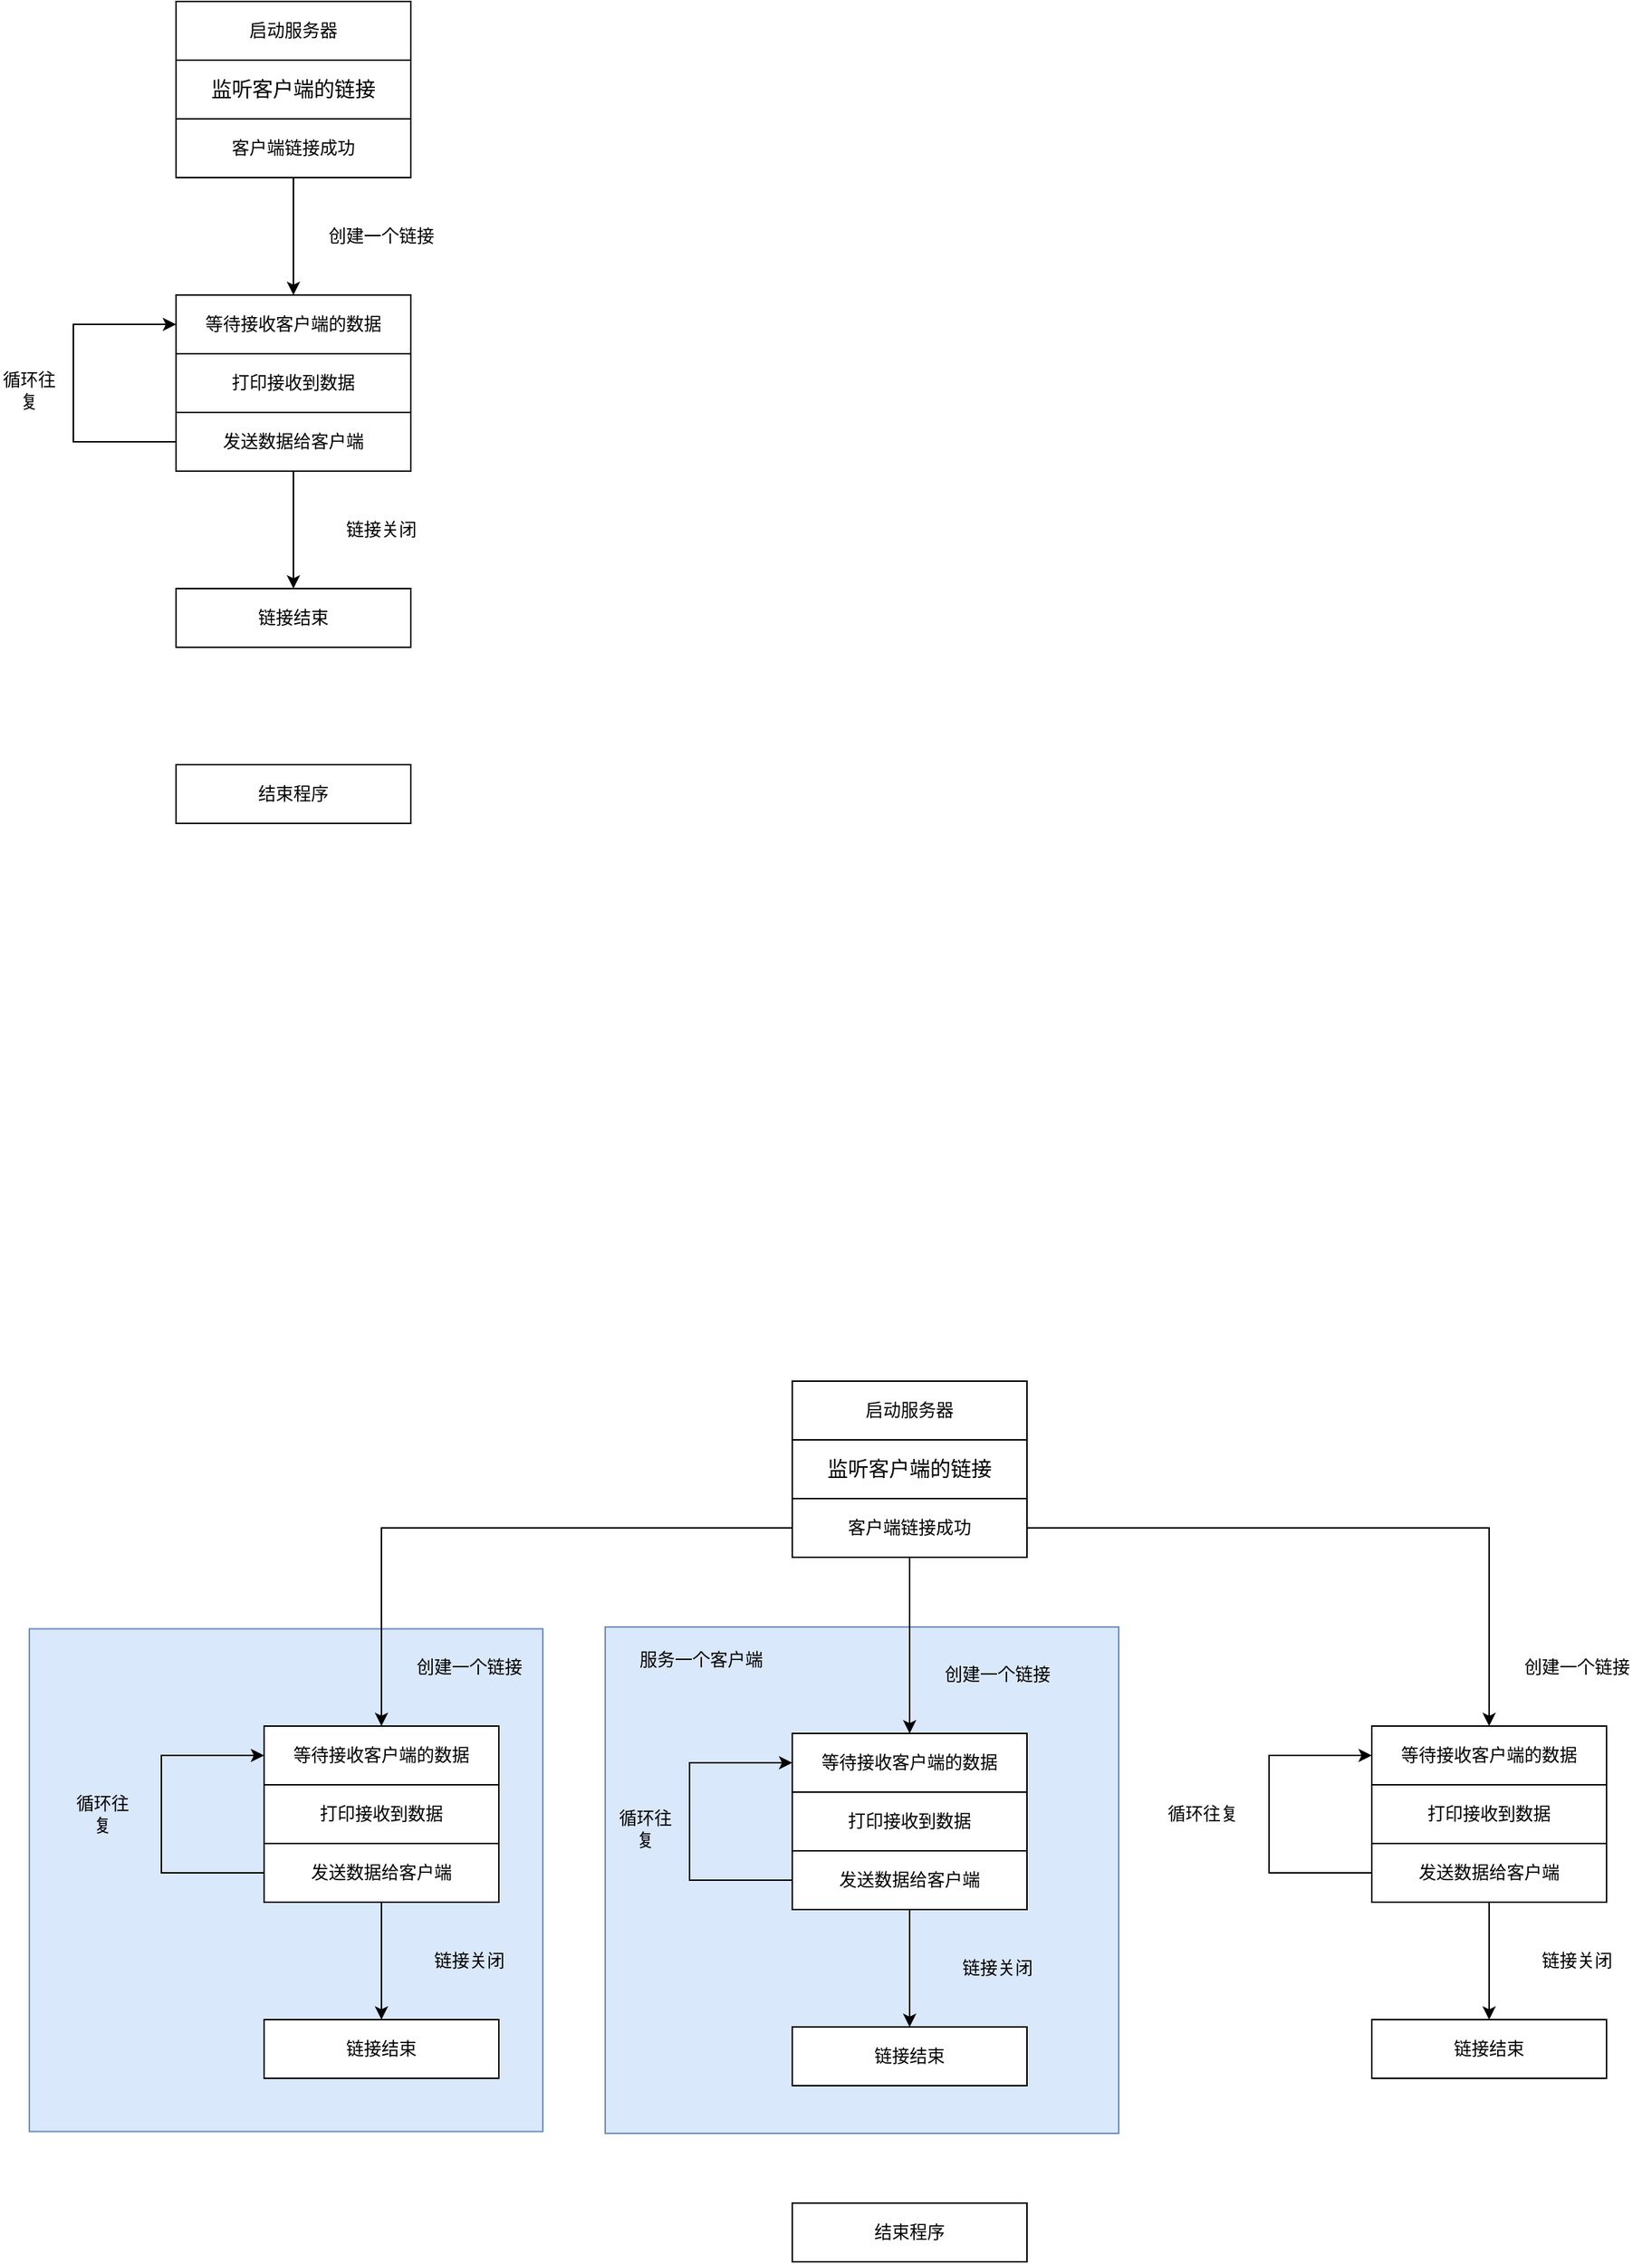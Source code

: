<mxfile version="12.9.13" type="device"><diagram id="zP1BuhPFryTEe4BtOq63" name="第 1 页"><mxGraphModel dx="3586" dy="1849" grid="1" gridSize="10" guides="1" tooltips="1" connect="1" arrows="1" fold="1" page="1" pageScale="1" pageWidth="827" pageHeight="1169" math="0" shadow="0"><root><mxCell id="0"/><mxCell id="1" parent="0"/><mxCell id="IV7YfSa_klXCvS2OiiIp-1" value="启动服务器" style="rounded=0;whiteSpace=wrap;html=1;" parent="1" vertex="1"><mxGeometry x="-2280" y="-1120" width="160" height="40" as="geometry"/></mxCell><mxCell id="IV7YfSa_klXCvS2OiiIp-2" value="等待接收客户端的数据" style="rounded=0;whiteSpace=wrap;html=1;" parent="1" vertex="1"><mxGeometry x="-2280" y="-920" width="160" height="40" as="geometry"/></mxCell><mxCell id="IV7YfSa_klXCvS2OiiIp-3" style="edgeStyle=orthogonalEdgeStyle;rounded=0;orthogonalLoop=1;jettySize=auto;html=1;exitX=0.5;exitY=1;exitDx=0;exitDy=0;entryX=0.5;entryY=0;entryDx=0;entryDy=0;" parent="1" source="IV7YfSa_klXCvS2OiiIp-4" target="IV7YfSa_klXCvS2OiiIp-2" edge="1"><mxGeometry relative="1" as="geometry"/></mxCell><mxCell id="IV7YfSa_klXCvS2OiiIp-4" value="客户端链接成功" style="rounded=0;whiteSpace=wrap;html=1;" parent="1" vertex="1"><mxGeometry x="-2280" y="-1040" width="160" height="40" as="geometry"/></mxCell><mxCell id="IV7YfSa_klXCvS2OiiIp-5" style="edgeStyle=orthogonalEdgeStyle;rounded=0;orthogonalLoop=1;jettySize=auto;html=1;entryX=0;entryY=0.5;entryDx=0;entryDy=0;" parent="1" source="IV7YfSa_klXCvS2OiiIp-7" target="IV7YfSa_klXCvS2OiiIp-2" edge="1"><mxGeometry relative="1" as="geometry"><Array as="points"><mxPoint x="-2350" y="-820"/><mxPoint x="-2350" y="-900"/></Array></mxGeometry></mxCell><mxCell id="IV7YfSa_klXCvS2OiiIp-6" style="edgeStyle=orthogonalEdgeStyle;rounded=0;orthogonalLoop=1;jettySize=auto;html=1;exitX=0.5;exitY=1;exitDx=0;exitDy=0;entryX=0.5;entryY=0;entryDx=0;entryDy=0;" parent="1" source="IV7YfSa_klXCvS2OiiIp-7" target="IV7YfSa_klXCvS2OiiIp-10" edge="1"><mxGeometry relative="1" as="geometry"/></mxCell><mxCell id="IV7YfSa_klXCvS2OiiIp-7" value="发送数据给客户端" style="rounded=0;whiteSpace=wrap;html=1;" parent="1" vertex="1"><mxGeometry x="-2280" y="-840" width="160" height="40" as="geometry"/></mxCell><mxCell id="IV7YfSa_klXCvS2OiiIp-8" value="打印接收到数据" style="rounded=0;whiteSpace=wrap;html=1;" parent="1" vertex="1"><mxGeometry x="-2280" y="-880" width="160" height="40" as="geometry"/></mxCell><mxCell id="IV7YfSa_klXCvS2OiiIp-9" value="&lt;span style=&quot;font-size: 14px&quot;&gt;监听客户端的链接&lt;/span&gt;" style="rounded=0;whiteSpace=wrap;html=1;" parent="1" vertex="1"><mxGeometry x="-2280" y="-1080" width="160" height="40" as="geometry"/></mxCell><mxCell id="IV7YfSa_klXCvS2OiiIp-10" value="链接结束" style="rounded=0;whiteSpace=wrap;html=1;" parent="1" vertex="1"><mxGeometry x="-2280" y="-720" width="160" height="40" as="geometry"/></mxCell><mxCell id="IV7YfSa_klXCvS2OiiIp-11" value="循环往复" style="text;html=1;strokeColor=none;fillColor=none;align=center;verticalAlign=middle;whiteSpace=wrap;rounded=0;" parent="1" vertex="1"><mxGeometry x="-2400" y="-865" width="40" height="20" as="geometry"/></mxCell><mxCell id="IV7YfSa_klXCvS2OiiIp-12" value="创建一个链接" style="text;html=1;strokeColor=none;fillColor=none;align=center;verticalAlign=middle;whiteSpace=wrap;rounded=0;" parent="1" vertex="1"><mxGeometry x="-2190" y="-970" width="100" height="20" as="geometry"/></mxCell><mxCell id="IV7YfSa_klXCvS2OiiIp-13" value="链接关闭" style="text;html=1;strokeColor=none;fillColor=none;align=center;verticalAlign=middle;whiteSpace=wrap;rounded=0;" parent="1" vertex="1"><mxGeometry x="-2190" y="-770" width="100" height="20" as="geometry"/></mxCell><mxCell id="IV7YfSa_klXCvS2OiiIp-14" value="结束程序" style="rounded=0;whiteSpace=wrap;html=1;" parent="1" vertex="1"><mxGeometry x="-2280" y="-600" width="160" height="40" as="geometry"/></mxCell><mxCell id="IV7YfSa_klXCvS2OiiIp-15" value="" style="rounded=0;whiteSpace=wrap;html=1;fillColor=#dae8fc;strokeColor=#6c8ebf;" parent="1" vertex="1"><mxGeometry x="-1987.5" y="-12.5" width="350" height="345" as="geometry"/></mxCell><mxCell id="IV7YfSa_klXCvS2OiiIp-16" value="" style="rounded=0;whiteSpace=wrap;html=1;fillColor=#dae8fc;strokeColor=#6c8ebf;" parent="1" vertex="1"><mxGeometry x="-2380" y="-11.25" width="350" height="342.5" as="geometry"/></mxCell><mxCell id="IV7YfSa_klXCvS2OiiIp-17" value="启动服务器" style="rounded=0;whiteSpace=wrap;html=1;" parent="1" vertex="1"><mxGeometry x="-1860" y="-180" width="160" height="40" as="geometry"/></mxCell><mxCell id="IV7YfSa_klXCvS2OiiIp-18" value="等待接收客户端的数据" style="rounded=0;whiteSpace=wrap;html=1;" parent="1" vertex="1"><mxGeometry x="-1860" y="60" width="160" height="40" as="geometry"/></mxCell><mxCell id="IV7YfSa_klXCvS2OiiIp-19" style="edgeStyle=orthogonalEdgeStyle;rounded=0;orthogonalLoop=1;jettySize=auto;html=1;exitX=0.5;exitY=1;exitDx=0;exitDy=0;entryX=0.5;entryY=0;entryDx=0;entryDy=0;" parent="1" source="IV7YfSa_klXCvS2OiiIp-20" target="IV7YfSa_klXCvS2OiiIp-18" edge="1"><mxGeometry relative="1" as="geometry"/></mxCell><mxCell id="IV7YfSa_klXCvS2OiiIp-20" value="客户端链接成功" style="rounded=0;whiteSpace=wrap;html=1;" parent="1" vertex="1"><mxGeometry x="-1860" y="-100" width="160" height="40" as="geometry"/></mxCell><mxCell id="IV7YfSa_klXCvS2OiiIp-21" style="edgeStyle=orthogonalEdgeStyle;rounded=0;orthogonalLoop=1;jettySize=auto;html=1;entryX=0;entryY=0.5;entryDx=0;entryDy=0;" parent="1" source="IV7YfSa_klXCvS2OiiIp-23" target="IV7YfSa_klXCvS2OiiIp-18" edge="1"><mxGeometry relative="1" as="geometry"><Array as="points"><mxPoint x="-1930" y="160"/><mxPoint x="-1930" y="80"/></Array></mxGeometry></mxCell><mxCell id="IV7YfSa_klXCvS2OiiIp-22" style="edgeStyle=orthogonalEdgeStyle;rounded=0;orthogonalLoop=1;jettySize=auto;html=1;exitX=0.5;exitY=1;exitDx=0;exitDy=0;entryX=0.5;entryY=0;entryDx=0;entryDy=0;" parent="1" source="IV7YfSa_klXCvS2OiiIp-23" target="IV7YfSa_klXCvS2OiiIp-26" edge="1"><mxGeometry relative="1" as="geometry"/></mxCell><mxCell id="IV7YfSa_klXCvS2OiiIp-23" value="发送数据给客户端" style="rounded=0;whiteSpace=wrap;html=1;" parent="1" vertex="1"><mxGeometry x="-1860" y="140" width="160" height="40" as="geometry"/></mxCell><mxCell id="IV7YfSa_klXCvS2OiiIp-24" value="打印接收到数据" style="rounded=0;whiteSpace=wrap;html=1;" parent="1" vertex="1"><mxGeometry x="-1860" y="100" width="160" height="40" as="geometry"/></mxCell><mxCell id="IV7YfSa_klXCvS2OiiIp-25" value="&lt;span style=&quot;font-size: 14px&quot;&gt;监听客户端的链接&lt;/span&gt;" style="rounded=0;whiteSpace=wrap;html=1;" parent="1" vertex="1"><mxGeometry x="-1860" y="-140" width="160" height="40" as="geometry"/></mxCell><mxCell id="IV7YfSa_klXCvS2OiiIp-26" value="链接结束" style="rounded=0;whiteSpace=wrap;html=1;" parent="1" vertex="1"><mxGeometry x="-1860" y="260" width="160" height="40" as="geometry"/></mxCell><mxCell id="IV7YfSa_klXCvS2OiiIp-27" value="循环往复" style="text;html=1;strokeColor=none;fillColor=none;align=center;verticalAlign=middle;whiteSpace=wrap;rounded=0;" parent="1" vertex="1"><mxGeometry x="-1980" y="115" width="40" height="20" as="geometry"/></mxCell><mxCell id="IV7YfSa_klXCvS2OiiIp-28" value="创建一个链接" style="text;html=1;strokeColor=none;fillColor=none;align=center;verticalAlign=middle;whiteSpace=wrap;rounded=0;" parent="1" vertex="1"><mxGeometry x="-1770" y="10" width="100" height="20" as="geometry"/></mxCell><mxCell id="IV7YfSa_klXCvS2OiiIp-29" value="链接关闭" style="text;html=1;strokeColor=none;fillColor=none;align=center;verticalAlign=middle;whiteSpace=wrap;rounded=0;" parent="1" vertex="1"><mxGeometry x="-1770" y="210" width="100" height="20" as="geometry"/></mxCell><mxCell id="IV7YfSa_klXCvS2OiiIp-30" value="等待接收客户端的数据" style="rounded=0;whiteSpace=wrap;html=1;" parent="1" vertex="1"><mxGeometry x="-1465" y="55" width="160" height="40" as="geometry"/></mxCell><mxCell id="IV7YfSa_klXCvS2OiiIp-31" style="edgeStyle=orthogonalEdgeStyle;rounded=0;orthogonalLoop=1;jettySize=auto;html=1;exitX=1;exitY=0.5;exitDx=0;exitDy=0;entryX=0.5;entryY=0;entryDx=0;entryDy=0;" parent="1" source="IV7YfSa_klXCvS2OiiIp-20" target="IV7YfSa_klXCvS2OiiIp-30" edge="1"><mxGeometry relative="1" as="geometry"><mxPoint x="-1440" y="-30" as="sourcePoint"/></mxGeometry></mxCell><mxCell id="IV7YfSa_klXCvS2OiiIp-32" style="edgeStyle=orthogonalEdgeStyle;rounded=0;orthogonalLoop=1;jettySize=auto;html=1;entryX=0;entryY=0.5;entryDx=0;entryDy=0;" parent="1" source="IV7YfSa_klXCvS2OiiIp-34" target="IV7YfSa_klXCvS2OiiIp-30" edge="1"><mxGeometry relative="1" as="geometry"><Array as="points"><mxPoint x="-1535" y="155"/><mxPoint x="-1535" y="75"/></Array></mxGeometry></mxCell><mxCell id="IV7YfSa_klXCvS2OiiIp-33" style="edgeStyle=orthogonalEdgeStyle;rounded=0;orthogonalLoop=1;jettySize=auto;html=1;exitX=0.5;exitY=1;exitDx=0;exitDy=0;entryX=0.5;entryY=0;entryDx=0;entryDy=0;" parent="1" source="IV7YfSa_klXCvS2OiiIp-34" target="IV7YfSa_klXCvS2OiiIp-36" edge="1"><mxGeometry relative="1" as="geometry"/></mxCell><mxCell id="IV7YfSa_klXCvS2OiiIp-34" value="发送数据给客户端" style="rounded=0;whiteSpace=wrap;html=1;" parent="1" vertex="1"><mxGeometry x="-1465" y="135" width="160" height="40" as="geometry"/></mxCell><mxCell id="IV7YfSa_klXCvS2OiiIp-35" value="打印接收到数据" style="rounded=0;whiteSpace=wrap;html=1;" parent="1" vertex="1"><mxGeometry x="-1465" y="95" width="160" height="40" as="geometry"/></mxCell><mxCell id="IV7YfSa_klXCvS2OiiIp-36" value="链接结束" style="rounded=0;whiteSpace=wrap;html=1;" parent="1" vertex="1"><mxGeometry x="-1465" y="255" width="160" height="40" as="geometry"/></mxCell><mxCell id="IV7YfSa_klXCvS2OiiIp-37" value="循环往复" style="text;html=1;strokeColor=none;fillColor=none;align=center;verticalAlign=middle;whiteSpace=wrap;rounded=0;" parent="1" vertex="1"><mxGeometry x="-1605" y="105" width="50" height="20" as="geometry"/></mxCell><mxCell id="IV7YfSa_klXCvS2OiiIp-38" value="创建一个链接" style="text;html=1;strokeColor=none;fillColor=none;align=center;verticalAlign=middle;whiteSpace=wrap;rounded=0;" parent="1" vertex="1"><mxGeometry x="-1375" y="5" width="100" height="20" as="geometry"/></mxCell><mxCell id="IV7YfSa_klXCvS2OiiIp-39" value="链接关闭" style="text;html=1;strokeColor=none;fillColor=none;align=center;verticalAlign=middle;whiteSpace=wrap;rounded=0;" parent="1" vertex="1"><mxGeometry x="-1375" y="205" width="100" height="20" as="geometry"/></mxCell><mxCell id="IV7YfSa_klXCvS2OiiIp-40" value="等待接收客户端的数据" style="rounded=0;whiteSpace=wrap;html=1;" parent="1" vertex="1"><mxGeometry x="-2220" y="55" width="160" height="40" as="geometry"/></mxCell><mxCell id="IV7YfSa_klXCvS2OiiIp-41" style="edgeStyle=orthogonalEdgeStyle;rounded=0;orthogonalLoop=1;jettySize=auto;html=1;exitX=0;exitY=0.5;exitDx=0;exitDy=0;entryX=0.5;entryY=0;entryDx=0;entryDy=0;" parent="1" source="IV7YfSa_klXCvS2OiiIp-20" target="IV7YfSa_klXCvS2OiiIp-40" edge="1"><mxGeometry relative="1" as="geometry"><mxPoint x="-2360" y="-30" as="sourcePoint"/></mxGeometry></mxCell><mxCell id="IV7YfSa_klXCvS2OiiIp-42" style="edgeStyle=orthogonalEdgeStyle;rounded=0;orthogonalLoop=1;jettySize=auto;html=1;entryX=0;entryY=0.5;entryDx=0;entryDy=0;" parent="1" source="IV7YfSa_klXCvS2OiiIp-44" target="IV7YfSa_klXCvS2OiiIp-40" edge="1"><mxGeometry relative="1" as="geometry"><Array as="points"><mxPoint x="-2290" y="155"/><mxPoint x="-2290" y="75"/></Array></mxGeometry></mxCell><mxCell id="IV7YfSa_klXCvS2OiiIp-43" style="edgeStyle=orthogonalEdgeStyle;rounded=0;orthogonalLoop=1;jettySize=auto;html=1;exitX=0.5;exitY=1;exitDx=0;exitDy=0;entryX=0.5;entryY=0;entryDx=0;entryDy=0;" parent="1" source="IV7YfSa_klXCvS2OiiIp-44" target="IV7YfSa_klXCvS2OiiIp-46" edge="1"><mxGeometry relative="1" as="geometry"/></mxCell><mxCell id="IV7YfSa_klXCvS2OiiIp-44" value="发送数据给客户端" style="rounded=0;whiteSpace=wrap;html=1;" parent="1" vertex="1"><mxGeometry x="-2220" y="135" width="160" height="40" as="geometry"/></mxCell><mxCell id="IV7YfSa_klXCvS2OiiIp-45" value="打印接收到数据" style="rounded=0;whiteSpace=wrap;html=1;" parent="1" vertex="1"><mxGeometry x="-2220" y="95" width="160" height="40" as="geometry"/></mxCell><mxCell id="IV7YfSa_klXCvS2OiiIp-46" value="链接结束" style="rounded=0;whiteSpace=wrap;html=1;" parent="1" vertex="1"><mxGeometry x="-2220" y="255" width="160" height="40" as="geometry"/></mxCell><mxCell id="IV7YfSa_klXCvS2OiiIp-47" value="循环往复" style="text;html=1;strokeColor=none;fillColor=none;align=center;verticalAlign=middle;whiteSpace=wrap;rounded=0;" parent="1" vertex="1"><mxGeometry x="-2350" y="105" width="40" height="20" as="geometry"/></mxCell><mxCell id="IV7YfSa_klXCvS2OiiIp-48" value="创建一个链接" style="text;html=1;strokeColor=none;fillColor=none;align=center;verticalAlign=middle;whiteSpace=wrap;rounded=0;" parent="1" vertex="1"><mxGeometry x="-2130" y="5" width="100" height="20" as="geometry"/></mxCell><mxCell id="IV7YfSa_klXCvS2OiiIp-49" value="链接关闭" style="text;html=1;strokeColor=none;fillColor=none;align=center;verticalAlign=middle;whiteSpace=wrap;rounded=0;" parent="1" vertex="1"><mxGeometry x="-2130" y="205" width="100" height="20" as="geometry"/></mxCell><mxCell id="IV7YfSa_klXCvS2OiiIp-50" value="结束程序" style="rounded=0;whiteSpace=wrap;html=1;" parent="1" vertex="1"><mxGeometry x="-1860" y="380" width="160" height="40" as="geometry"/></mxCell><mxCell id="IV7YfSa_klXCvS2OiiIp-51" value="服务一个客户端" style="text;html=1;strokeColor=none;fillColor=none;align=center;verticalAlign=middle;whiteSpace=wrap;rounded=0;" parent="1" vertex="1"><mxGeometry x="-1972.5" width="100" height="20" as="geometry"/></mxCell></root></mxGraphModel></diagram></mxfile>